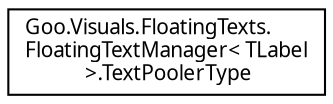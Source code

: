 digraph "Graphical Class Hierarchy"
{
 // LATEX_PDF_SIZE
  edge [fontname="Calibrii",fontsize="10",labelfontname="Calibrii",labelfontsize="10"];
  node [fontname="Calibrii",fontsize="10",shape=record];
  rankdir="LR";
  Node0 [label="Goo.Visuals.FloatingTexts.\lFloatingTextManager\< TLabel\l \>.TextPoolerType",height=0.2,width=0.4,color="black", fillcolor="white", style="filled",URL="$d0/d65/structGoo_1_1Visuals_1_1FloatingTexts_1_1FloatingTextManager_1_1TextPoolerType.html",tooltip=" "];
}
